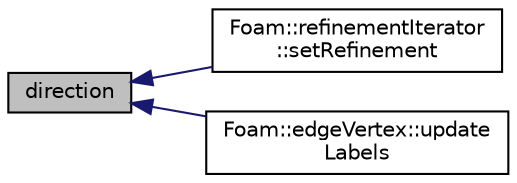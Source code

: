 digraph "direction"
{
  bgcolor="transparent";
  edge [fontname="Helvetica",fontsize="10",labelfontname="Helvetica",labelfontsize="10"];
  node [fontname="Helvetica",fontsize="10",shape=record];
  rankdir="LR";
  Node1 [label="direction",height=0.2,width=0.4,color="black", fillcolor="grey75", style="filled", fontcolor="black"];
  Node1 -> Node2 [dir="back",color="midnightblue",fontsize="10",style="solid",fontname="Helvetica"];
  Node2 [label="Foam::refinementIterator\l::setRefinement",height=0.2,width=0.4,color="black",URL="$a02113.html#afd8b2c75ae43c5073eece728f11ed02a",tooltip="Try to refine cells in given direction. Constructs intermediate. "];
  Node1 -> Node3 [dir="back",color="midnightblue",fontsize="10",style="solid",fontname="Helvetica"];
  Node3 [label="Foam::edgeVertex::update\lLabels",height=0.2,width=0.4,color="black",URL="$a00622.html#a77faed35c755a0d80c360a446fd4de3e",tooltip="Update refine list from map. Used to update cell/face labels. "];
}
